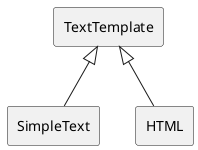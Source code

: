 @startuml

rectangle TextTemplate
rectangle SimpleText
rectangle HTML

SimpleText -u-|> TextTemplate
HTML -u-|> TextTemplate

@enduml
